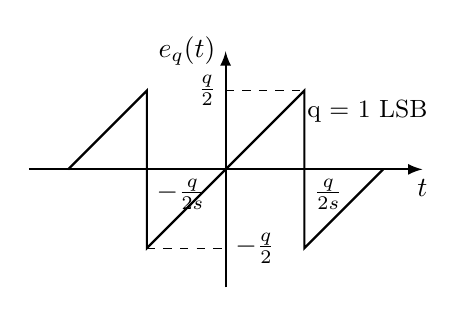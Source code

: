 \begin{tikzpicture}
	
	% horizontal axis
	\draw[-latex, thick] (-2.5,0) -- (2.5,0) node[anchor=north] {$t$};
	\draw[-latex, thick] (0,-1.5) -- (0,1.5) node[anchor=east] {$e_q(t)$};
	% labels
	\draw	(1,0) node[anchor=north west] {$\frac{q}{2s}$}
			(-1,0) node[anchor=north west] {$-\frac{q}{2s}$};
	
	% vertical axis
	
	
	\draw[thick] (-2, 0) -- (-1, 1) -- (-1,-1) -- (1,1) -- (1,-1) -- (2,0);
	\draw 	(0,1) node[anchor=east] {$\frac{q}{2}$}  
			(0,-1) node[anchor=west] {$-\frac{q}{2}$};
	
	\draw[dashed] (0,1) -- (1,1);
	\draw[dashed] (-1,-1) -- (0,-1);
	\draw (1.8,1) node[anchor=north] {\small q = 1 LSB};
	
\end{tikzpicture}